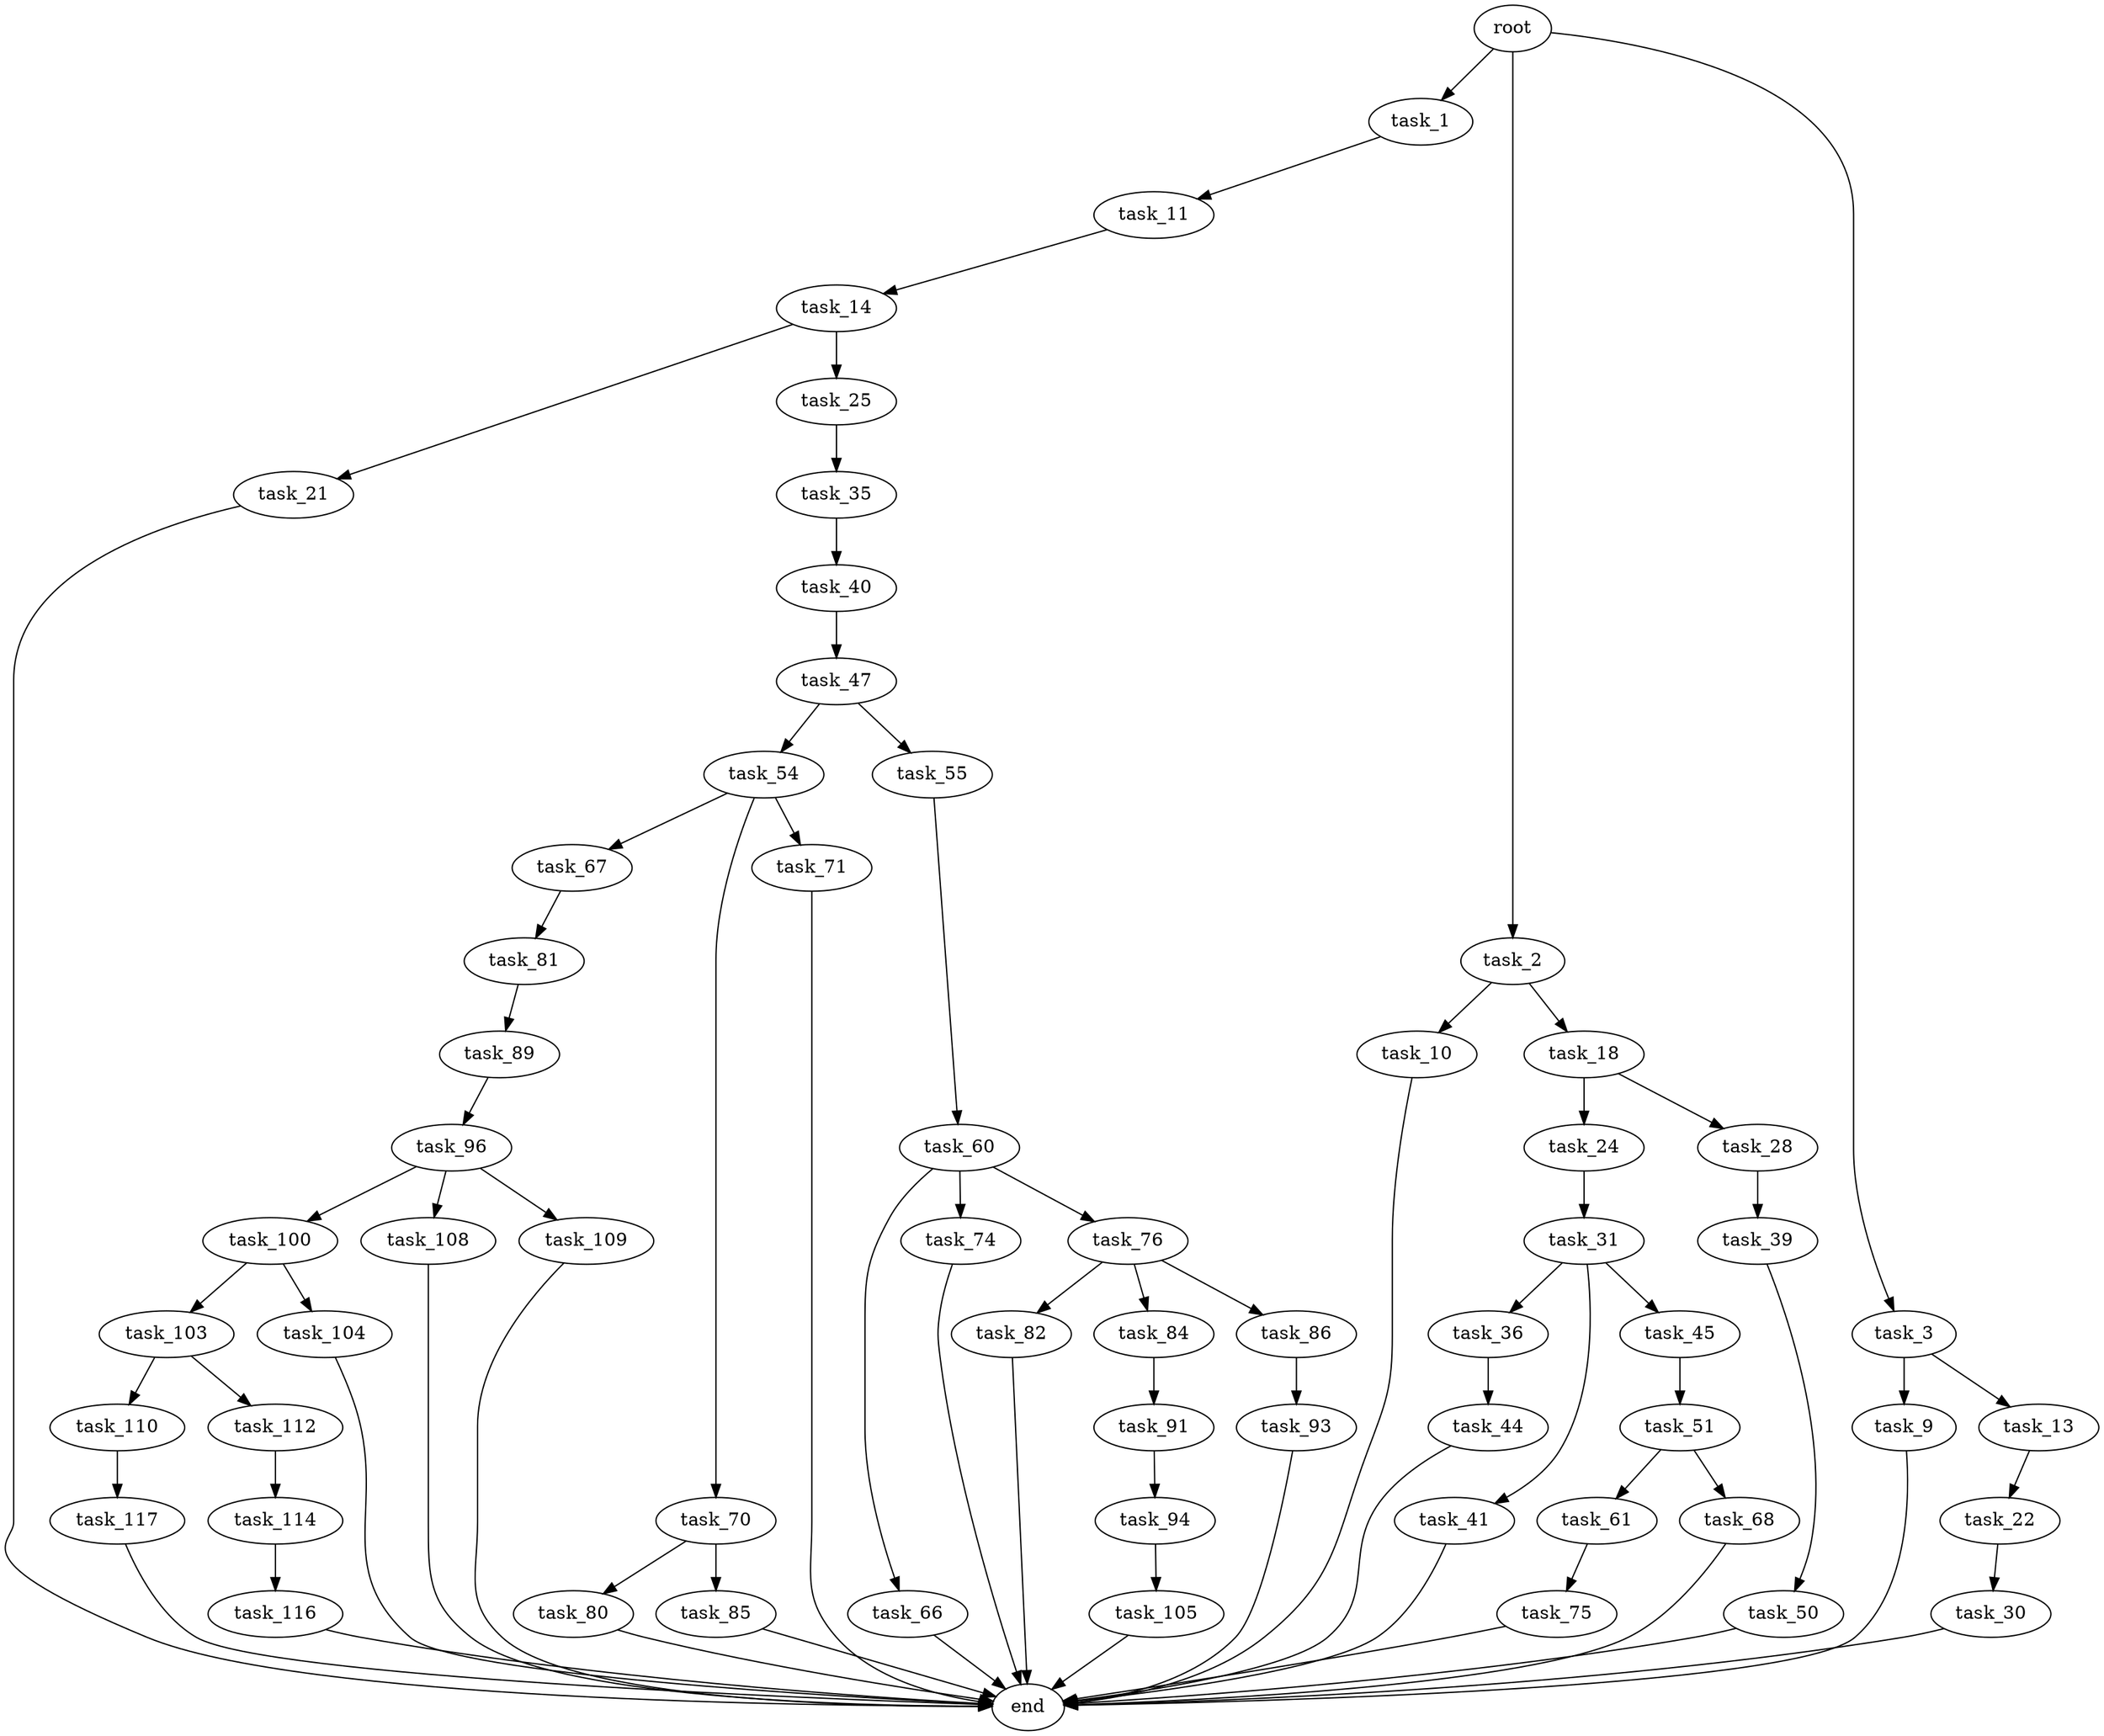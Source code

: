 digraph G {
  root [size="0.000000"];
  task_1 [size="6596185384.000000"];
  task_2 [size="404447724794.000000"];
  task_3 [size="345078651441.000000"];
  task_9 [size="1073741824000.000000"];
  task_10 [size="1131042149277.000000"];
  task_11 [size="782757789696.000000"];
  task_13 [size="782757789696.000000"];
  task_14 [size="481503829881.000000"];
  task_18 [size="33343912952.000000"];
  task_21 [size="782757789696.000000"];
  task_22 [size="96863671223.000000"];
  task_24 [size="8589934592.000000"];
  task_25 [size="3958423830.000000"];
  task_28 [size="4553568720.000000"];
  task_30 [size="782757789696.000000"];
  task_31 [size="68719476736.000000"];
  task_35 [size="21388704527.000000"];
  task_36 [size="80875593744.000000"];
  task_39 [size="48490378564.000000"];
  task_40 [size="8589934592.000000"];
  task_41 [size="15460933382.000000"];
  task_44 [size="274290212796.000000"];
  task_45 [size="356209577486.000000"];
  task_47 [size="309551529449.000000"];
  task_50 [size="68719476736.000000"];
  task_51 [size="3031578728.000000"];
  task_54 [size="136292208618.000000"];
  task_55 [size="229908814755.000000"];
  task_60 [size="368293445632.000000"];
  task_61 [size="32923509794.000000"];
  task_66 [size="773692355095.000000"];
  task_67 [size="68719476736.000000"];
  task_68 [size="2243389479.000000"];
  task_70 [size="8732030681.000000"];
  task_71 [size="782757789696.000000"];
  task_74 [size="424317494710.000000"];
  task_75 [size="244336124009.000000"];
  task_76 [size="671116089092.000000"];
  task_80 [size="11182965319.000000"];
  task_81 [size="397090615684.000000"];
  task_82 [size="5636344144.000000"];
  task_84 [size="790229627.000000"];
  task_85 [size="207453746333.000000"];
  task_86 [size="368293445632.000000"];
  task_89 [size="1073741824000.000000"];
  task_91 [size="163669082595.000000"];
  task_93 [size="257320935870.000000"];
  task_94 [size="1073741824000.000000"];
  task_96 [size="27414226279.000000"];
  task_100 [size="28311384477.000000"];
  task_103 [size="8589934592.000000"];
  task_104 [size="21878143862.000000"];
  task_105 [size="24798305815.000000"];
  task_108 [size="493675077505.000000"];
  task_109 [size="8589934592.000000"];
  task_110 [size="223107551167.000000"];
  task_112 [size="1073741824000.000000"];
  task_114 [size="134217728000.000000"];
  task_116 [size="549755813888.000000"];
  task_117 [size="75079209378.000000"];
  end [size="0.000000"];

  root -> task_1 [size="1.000000"];
  root -> task_2 [size="1.000000"];
  root -> task_3 [size="1.000000"];
  task_1 -> task_11 [size="411041792.000000"];
  task_2 -> task_10 [size="411041792.000000"];
  task_2 -> task_18 [size="411041792.000000"];
  task_3 -> task_9 [size="838860800.000000"];
  task_3 -> task_13 [size="838860800.000000"];
  task_9 -> end [size="1.000000"];
  task_10 -> end [size="1.000000"];
  task_11 -> task_14 [size="679477248.000000"];
  task_13 -> task_22 [size="679477248.000000"];
  task_14 -> task_21 [size="301989888.000000"];
  task_14 -> task_25 [size="301989888.000000"];
  task_18 -> task_24 [size="679477248.000000"];
  task_18 -> task_28 [size="679477248.000000"];
  task_21 -> end [size="1.000000"];
  task_22 -> task_30 [size="75497472.000000"];
  task_24 -> task_31 [size="33554432.000000"];
  task_25 -> task_35 [size="134217728.000000"];
  task_28 -> task_39 [size="134217728.000000"];
  task_30 -> end [size="1.000000"];
  task_31 -> task_36 [size="134217728.000000"];
  task_31 -> task_41 [size="134217728.000000"];
  task_31 -> task_45 [size="134217728.000000"];
  task_35 -> task_40 [size="411041792.000000"];
  task_36 -> task_44 [size="75497472.000000"];
  task_39 -> task_50 [size="134217728.000000"];
  task_40 -> task_47 [size="33554432.000000"];
  task_41 -> end [size="1.000000"];
  task_44 -> end [size="1.000000"];
  task_45 -> task_51 [size="301989888.000000"];
  task_47 -> task_54 [size="411041792.000000"];
  task_47 -> task_55 [size="411041792.000000"];
  task_50 -> end [size="1.000000"];
  task_51 -> task_61 [size="75497472.000000"];
  task_51 -> task_68 [size="75497472.000000"];
  task_54 -> task_67 [size="209715200.000000"];
  task_54 -> task_70 [size="209715200.000000"];
  task_54 -> task_71 [size="209715200.000000"];
  task_55 -> task_60 [size="838860800.000000"];
  task_60 -> task_66 [size="411041792.000000"];
  task_60 -> task_74 [size="411041792.000000"];
  task_60 -> task_76 [size="411041792.000000"];
  task_61 -> task_75 [size="838860800.000000"];
  task_66 -> end [size="1.000000"];
  task_67 -> task_81 [size="134217728.000000"];
  task_68 -> end [size="1.000000"];
  task_70 -> task_80 [size="33554432.000000"];
  task_70 -> task_85 [size="33554432.000000"];
  task_71 -> end [size="1.000000"];
  task_74 -> end [size="1.000000"];
  task_75 -> end [size="1.000000"];
  task_76 -> task_82 [size="679477248.000000"];
  task_76 -> task_84 [size="679477248.000000"];
  task_76 -> task_86 [size="679477248.000000"];
  task_80 -> end [size="1.000000"];
  task_81 -> task_89 [size="411041792.000000"];
  task_82 -> end [size="1.000000"];
  task_84 -> task_91 [size="33554432.000000"];
  task_85 -> end [size="1.000000"];
  task_86 -> task_93 [size="411041792.000000"];
  task_89 -> task_96 [size="838860800.000000"];
  task_91 -> task_94 [size="134217728.000000"];
  task_93 -> end [size="1.000000"];
  task_94 -> task_105 [size="838860800.000000"];
  task_96 -> task_100 [size="838860800.000000"];
  task_96 -> task_108 [size="838860800.000000"];
  task_96 -> task_109 [size="838860800.000000"];
  task_100 -> task_103 [size="536870912.000000"];
  task_100 -> task_104 [size="536870912.000000"];
  task_103 -> task_110 [size="33554432.000000"];
  task_103 -> task_112 [size="33554432.000000"];
  task_104 -> end [size="1.000000"];
  task_105 -> end [size="1.000000"];
  task_108 -> end [size="1.000000"];
  task_109 -> end [size="1.000000"];
  task_110 -> task_117 [size="411041792.000000"];
  task_112 -> task_114 [size="838860800.000000"];
  task_114 -> task_116 [size="209715200.000000"];
  task_116 -> end [size="1.000000"];
  task_117 -> end [size="1.000000"];
}
